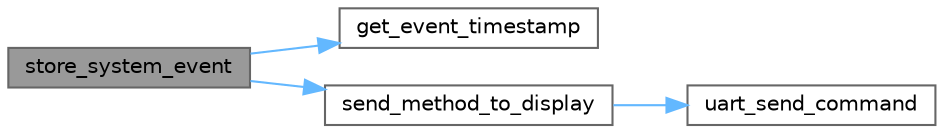 digraph "store_system_event"
{
 // LATEX_PDF_SIZE
  bgcolor="transparent";
  edge [fontname=Helvetica,fontsize=10,labelfontname=Helvetica,labelfontsize=10];
  node [fontname=Helvetica,fontsize=10,shape=box,height=0.2,width=0.4];
  rankdir="LR";
  Node1 [id="Node000001",label="store_system_event",height=0.2,width=0.4,color="gray40", fillcolor="grey60", style="filled", fontcolor="black",tooltip="Stores a system event in the event log."];
  Node1 -> Node2 [id="edge1_Node000001_Node000002",color="steelblue1",style="solid",tooltip=" "];
  Node2 [id="Node000002",label="get_event_timestamp",height=0.2,width=0.4,color="grey40", fillcolor="white", style="filled",URL="$time__manager_8c.html#a7219d3bd77a4384411b452afbe1874ac",tooltip="Gets the current event timestamp."];
  Node1 -> Node3 [id="edge2_Node000001_Node000003",color="steelblue1",style="solid",tooltip=" "];
  Node3 [id="Node000003",label="send_method_to_display",height=0.2,width=0.4,color="grey40", fillcolor="white", style="filled",URL="$serial__send_8c.html#ab370b65d42bfe89671d6895bd06849a0",tooltip="Sends a method call to an object on the Nextion display."];
  Node3 -> Node4 [id="edge3_Node000003_Node000004",color="steelblue1",style="solid",tooltip=" "];
  Node4 [id="Node000004",label="uart_send_command",height=0.2,width=0.4,color="grey40", fillcolor="white", style="filled",URL="$serial__send_8c.html#a396d4a4f67f557de2870d2c47d9a7103",tooltip="Sends the termination command to the Nextion display."];
}
